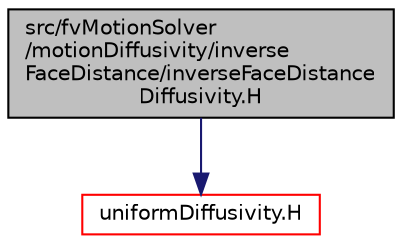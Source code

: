 digraph "src/fvMotionSolver/motionDiffusivity/inverseFaceDistance/inverseFaceDistanceDiffusivity.H"
{
  bgcolor="transparent";
  edge [fontname="Helvetica",fontsize="10",labelfontname="Helvetica",labelfontsize="10"];
  node [fontname="Helvetica",fontsize="10",shape=record];
  Node1 [label="src/fvMotionSolver\l/motionDiffusivity/inverse\lFaceDistance/inverseFaceDistance\lDiffusivity.H",height=0.2,width=0.4,color="black", fillcolor="grey75", style="filled", fontcolor="black"];
  Node1 -> Node2 [color="midnightblue",fontsize="10",style="solid",fontname="Helvetica"];
  Node2 [label="uniformDiffusivity.H",height=0.2,width=0.4,color="red",URL="$a06538.html"];
}
